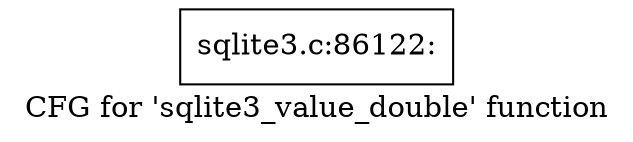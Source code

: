 digraph "CFG for 'sqlite3_value_double' function" {
	label="CFG for 'sqlite3_value_double' function";

	Node0x55c0f5445b40 [shape=record,label="{sqlite3.c:86122:}"];
}
